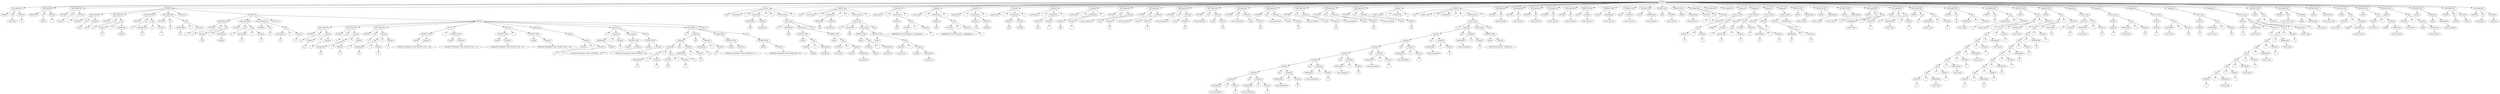 digraph {

node0[label = "INICIO"];
node0 -> node001
node001[label = "DECLARACION"];
node001 -> node00101
node00101[label = "DOBLE"];
node001 -> node00112
node00112[label = "Ids"];
node00112 -> node0011201
node0011201[label = "calificacion"];
node001 -> node00123
node00123[label = "Primitivo"];
node00123 -> node0012301
node0012301[label = "0"];
node0 -> node012
node012[label = "DECLARACION"];
node012 -> node01201
node01201[label = "CARACTER"];
node012 -> node01212
node01212[label = "Ids"];
node01212 -> node0121201
node0121201[label = "global1"];
node012 -> node01223
node01223[label = "Primitivo"];
node01223 -> node0122301
node0122301[label = "a"];
node0 -> node023
node023[label = "DECLARACION"];
node023 -> node02301
node02301[label = "ENTERO"];
node023 -> node02312
node02312[label = "Ids"];
node02312 -> node0231201
node0231201[label = "iterador"];
node023 -> node02323
node02323[label = "Primitivo"];
node02323 -> node0232301
node0232301[label = "1"];
node0 -> node034
node034[label = "BLOQUE"];
node034 -> node03401
node03401[label = "DECLARACION"];
node03401 -> node0340101
node0340101[label = "CADENA"];
node03401 -> node0340112
node0340112[label = "Ids"];
node0340112 -> node034011201
node034011201[label = "curso"];
node03401 -> node0340123
node0340123[label = "Primitivo"];
node0340123 -> node034012301
node034012301[label = "olc1"];
node034 -> node03412
node03412[label = "DECLARACION"];
node03412 -> node0341201
node0341201[label = "ENTERO"];
node03412 -> node0341212
node0341212[label = "Ids"];
node0341212 -> node034121201
node034121201[label = "a1"];
node03412 -> node0341223
node0341223[label = "Exp"];
node0341223 -> node034122301
node034122301[label = "Primitivo"];
node034122301 -> node03412230101
node03412230101[label = "10"];
node0341223 -> node034122312
node034122312[label = "*"];
node0341223 -> node034122323
node034122323[label = "Identificador"];
node034122323 -> node03412232301
node03412232301[label = "iterador"];
node034 -> node03423
node03423[label = "DECLARACION"];
node03423 -> node0342301
node0342301[label = "ENTERO"];
node03423 -> node0342312
node0342312[label = "Ids"];
node0342312 -> node034231201
node034231201[label = "a2"];
node03423 -> node0342323
node0342323[label = "Exp"];
node0342323 -> node034232301
node034232301[label = "Identificador"];
node034232301 -> node03423230101
node03423230101[label = "a1"];
node0342323 -> node034232312
node034232312[label = "+"];
node0342323 -> node034232323
node034232323[label = "Primitivo"];
node034232323 -> node03423232301
node03423232301[label = "1"];
node034 -> node03434
node03434[label = "DECLARACION"];
node03434 -> node0343401
node0343401[label = "ENTERO"];
node03434 -> node0343412
node0343412[label = "Ids"];
node0343412 -> node034341201
node034341201[label = "a3"];
node03434 -> node0343423
node0343423[label = "Exp"];
node0343423 -> node034342301
node034342301[label = "Identificador"];
node034342301 -> node03434230101
node03434230101[label = "a1"];
node0343423 -> node034342312
node034342312[label = "+"];
node0343423 -> node034342323
node034342323[label = "Primitivo"];
node034342323 -> node03434232301
node03434232301[label = "2"];
node034 -> node03445
node03445[label = "Graficar_ts"];
node034 -> node03456
node03456[label = "BLOQUE"];
node03456 -> node0345601
node0345601[label = "DECLARACION"];
node0345601 -> node034560101
node034560101[label = "ENTERO"];
node0345601 -> node034560112
node034560112[label = "Ids"];
node034560112 -> node03456011201
node03456011201[label = "a1"];
node0345601 -> node034560123
node034560123[label = "Exp"];
node034560123 -> node03456012301
node03456012301[label = "Primitivo"];
node03456012301 -> node0345601230101
node0345601230101[label = "100"];
node034560123 -> node03456012312
node03456012312[label = "*"];
node034560123 -> node03456012323
node03456012323[label = "Identificador"];
node03456012323 -> node0345601232301
node0345601232301[label = "iterador"];
node03456 -> node0345612
node0345612[label = "DECLARACION"];
node0345612 -> node034561201
node034561201[label = "ENTERO"];
node0345612 -> node034561212
node034561212[label = "Ids"];
node034561212 -> node03456121201
node03456121201[label = "a2"];
node0345612 -> node034561223
node034561223[label = "Exp"];
node034561223 -> node03456122301
node03456122301[label = "Identificador"];
node03456122301 -> node0345612230101
node0345612230101[label = "a1"];
node034561223 -> node03456122312
node03456122312[label = "+"];
node034561223 -> node03456122323
node03456122323[label = "Primitivo"];
node03456122323 -> node0345612232301
node0345612232301[label = "1"];
node03456 -> node0345623
node0345623[label = "DECLARACION"];
node0345623 -> node034562301
node034562301[label = "ENTERO"];
node0345623 -> node034562312
node034562312[label = "Ids"];
node034562312 -> node03456231201
node03456231201[label = "a3"];
node0345623 -> node034562323
node034562323[label = "Exp"];
node034562323 -> node03456232301
node03456232301[label = "Identificador"];
node03456232301 -> node0345623230101
node0345623230101[label = "a1"];
node034562323 -> node03456232312
node03456232312[label = "+"];
node034562323 -> node03456232323
node03456232323[label = "Primitivo"];
node03456232323 -> node0345623232301
node0345623232301[label = "2"];
node03456 -> node0345634
node0345634[label = "Graficar_ts"];
node03456 -> node0345645
node0345645[label = "BLOQUE"];
node0345645 -> node034564501
node034564501[label = "DECLARACION"];
node034564501 -> node03456450101
node03456450101[label = "ENTERO"];
node034564501 -> node03456450112
node03456450112[label = "Ids"];
node03456450112 -> node0345645011201
node0345645011201[label = "a1"];
node034564501 -> node03456450123
node03456450123[label = "Ternario"];
node03456450123 -> node0345645012301
node0345645012301[label = "Primitivo"];
node0345645012301 -> node034564501230101
node034564501230101[label = "30"];
node03456450123 -> node0345645012312
node0345645012312[label = "?"];
node03456450123 -> node0345645012323
node0345645012323[label = "Primitivo"];
node0345645012323 -> node034564501232301
node034564501232301[label = "0"];
node0345645 -> node034564512
node034564512[label = "DECLARACION"];
node034564512 -> node03456451201
node03456451201[label = "ENTERO"];
node034564512 -> node03456451212
node03456451212[label = "Ids"];
node03456451212 -> node0345645121201
node0345645121201[label = "a2"];
node034564512 -> node03456451223
node03456451223[label = "Ternario"];
node03456451223 -> node0345645122301
node0345645122301[label = "Exp"];
node0345645122301 -> node034564512230101
node034564512230101[label = "Identificador"];
node034564512230101 -> node03456451223010101
node03456451223010101[label = "a1"];
node0345645122301 -> node034564512230112
node034564512230112[label = "+"];
node0345645122301 -> node034564512230123
node034564512230123[label = "Primitivo"];
node034564512230123 -> node03456451223012301
node03456451223012301[label = "1"];
node03456451223 -> node0345645122312
node0345645122312[label = "?"];
node03456451223 -> node0345645122323
node0345645122323[label = "Primitivo"];
node0345645122323 -> node034564512232301
node034564512232301[label = "0"];
node0345645 -> node034564523
node034564523[label = "DECLARACION"];
node034564523 -> node03456452301
node03456452301[label = "ENTERO"];
node034564523 -> node03456452312
node03456452312[label = "Ids"];
node03456452312 -> node0345645231201
node0345645231201[label = "a3"];
node034564523 -> node03456452323
node03456452323[label = "Ternario"];
node03456452323 -> node0345645232301
node0345645232301[label = "Exp"];
node0345645232301 -> node034564523230101
node034564523230101[label = "Identificador"];
node034564523230101 -> node03456452323010101
node03456452323010101[label = "a1"];
node0345645232301 -> node034564523230112
node034564523230112[label = "+"];
node0345645232301 -> node034564523230123
node034564523230123[label = "Primitivo"];
node034564523230123 -> node03456452323012301
node03456452323012301[label = "2"];
node03456452323 -> node0345645232312
node0345645232312[label = "?"];
node03456452323 -> node0345645232323
node0345645232323[label = "Primitivo"];
node0345645232323 -> node034564523232301
node034564523232301[label = "0"];
node0345645 -> node034564534
node034564534[label = "Ternario"];
node034564534 -> node03456453401
node03456453401[label = "INSTRUCCION"];
node03456453401 -> node0345645340101
node0345645340101[label = "println"];
node03456453401 -> node0345645340112
node0345645340112[label = "Primitivo"];
node0345645340112 -> node034564534011201
node034564534011201[label = "OPEADOR TERMARIO COMO INSTRUCCION ... NO!"];
node034564534 -> node03456453412
node03456453412[label = "?"];
node034564534 -> node03456453423
node03456453423[label = "INSTRUCCION"];
node03456453423 -> node0345645342301
node0345645342301[label = "println"];
node03456453423 -> node0345645342312
node0345645342312[label = "Primitivo"];
node0345645342312 -> node034564534231201
node034564534231201[label = "OPEADOR TERMARIO COMO INSTRUCCION ... SI!"];
node0345645 -> node034564545
node034564545[label = "Ternario"];
node034564545 -> node03456454501
node03456454501[label = "INSTRUCCION"];
node03456454501 -> node0345645450101
node0345645450101[label = "println"];
node03456454501 -> node0345645450112
node0345645450112[label = "Primitivo"];
node0345645450112 -> node034564545011201
node034564545011201[label = "OPEADOR TERMARIO COMO INSTRUCCION ... SI!"];
node034564545 -> node03456454512
node03456454512[label = "?"];
node034564545 -> node03456454523
node03456454523[label = "INSTRUCCION"];
node03456454523 -> node0345645452301
node0345645452301[label = "println"];
node03456454523 -> node0345645452312
node0345645452312[label = "Primitivo"];
node0345645452312 -> node034564545231201
node034564545231201[label = "OPEADOR TERMARIO COMO INSTRUCCION ... NO!"];
node0345645 -> node034564556
node034564556[label = "ASignacion"];
node034564556 -> node03456455601
node03456455601[label = "global1"];
node03456455601 -> node0345645560101
node0345645560101[label = "Ternario"];
node0345645560101 -> node034564556010101
node034564556010101[label = "Primitivo"];
node034564556010101 -> node03456455601010101
node03456455601010101[label = "m"];
node0345645560101 -> node034564556010112
node034564556010112[label = "?"];
node0345645560101 -> node034564556010123
node034564556010123[label = "Primitivo"];
node034564556010123 -> node03456455601012301
node03456455601012301[label = "f"];
node0345645 -> node034564567
node034564567[label = "Instruccion"];
node034564567 -> node03456456701
node03456456701[label = "IF"];
node034564567 -> node03456456712
node03456456712[label = "Condicion"];
node03456456712 -> node0345645671201
node0345645671201[label = "Identificador"];
node0345645671201 -> node034564567120101
node034564567120101[label = "global1"];
node03456456712 -> node0345645671212
node0345645671212[label = "=="];
node03456456712 -> node0345645671223
node0345645671223[label = "Primitivo"];
node0345645671223 -> node034564567122301
node034564567122301[label = "m"];
node034564567 -> node03456456723
node03456456723[label = "Intrucciones"];
node03456456723 -> node0345645672301
node0345645672301[label = "INSTRUCCION"];
node0345645672301 -> node034564567230101
node034564567230101[label = "println"];
node0345645672301 -> node034564567230112
node034564567230112[label = "Primitivo"];
node034564567230112 -> node03456456723011201
node03456456723011201[label = "OPEADOR TERMARIO COMO EXPRESION... SI! "];
node034564567 -> node03456456734
node03456456734[label = "Else"];
node03456456734 -> node0345645673401
node0345645673401[label = "INSTRUCCION"];
node0345645673401 -> node034564567340101
node034564567340101[label = "println"];
node0345645673401 -> node034564567340112
node034564567340112[label = "Primitivo"];
node034564567340112 -> node03456456734011201
node03456456734011201[label = "OPEADOR TERMARIO COMO EXPRESION... NO! "];
node0345645 -> node034564578
node034564578[label = "Instruccion"];
node034564578 -> node03456457801
node03456457801[label = "IF"];
node034564578 -> node03456457812
node03456457812[label = "Condicion"];
node03456457812 -> node0345645781201
node0345645781201[label = "Condicion"];
node0345645781201 -> node034564578120101
node034564578120101[label = "Condicion"];
node034564578120101 -> node03456457812010101
node03456457812010101[label = "Exp"];
node03456457812010101 -> node0345645781201010101
node0345645781201010101[label = "Identificador"];
node0345645781201010101 -> node034564578120101010101
node034564578120101010101[label = "a1"];
node03456457812010101 -> node0345645781201010112
node0345645781201010112[label = "+"];
node03456457812010101 -> node0345645781201010123
node0345645781201010123[label = "Primitivo"];
node0345645781201010123 -> node034564578120101012301
node034564578120101012301[label = "2"];
node034564578120101 -> node03456457812010112
node03456457812010112[label = "=="];
node034564578120101 -> node03456457812010123
node03456457812010123[label = "Exp"];
node03456457812010123 -> node0345645781201012301
node0345645781201012301[label = "Primitivo"];
node0345645781201012301 -> node034564578120101230101
node034564578120101230101[label = "30"];
node03456457812010123 -> node0345645781201012312
node0345645781201012312[label = "+"];
node03456457812010123 -> node0345645781201012323
node0345645781201012323[label = "Primitivo"];
node0345645781201012323 -> node034564578120101232301
node034564578120101232301[label = "2"];
node0345645781201 -> node034564578120112
node034564578120112[label = "&&"];
node0345645781201 -> node034564578120123
node034564578120123[label = "Condicion"];
node034564578120123 -> node03456457812012301
node03456457812012301[label = "Identificador"];
node03456457812012301 -> node0345645781201230101
node0345645781201230101[label = "a2"];
node034564578120123 -> node03456457812012312
node03456457812012312[label = "=="];
node034564578120123 -> node03456457812012323
node03456457812012323[label = "Primitivo"];
node03456457812012323 -> node0345645781201232301
node0345645781201232301[label = "31"];
node03456457812 -> node0345645781212
node0345645781212[label = "&&"];
node03456457812 -> node0345645781223
node0345645781223[label = "Condicion"];
node0345645781223 -> node034564578122301
node034564578122301[label = "Identificador"];
node034564578122301 -> node03456457812230101
node03456457812230101[label = "a3"];
node0345645781223 -> node034564578122312
node034564578122312[label = "=="];
node0345645781223 -> node034564578122323
node034564578122323[label = "Primitivo"];
node034564578122323 -> node03456457812232301
node03456457812232301[label = "32"];
node034564578 -> node03456457823
node03456457823[label = "Intrucciones"];
node03456457823 -> node0345645782301
node0345645782301[label = "INSTRUCCION"];
node0345645782301 -> node034564578230101
node034564578230101[label = "println"];
node0345645782301 -> node034564578230112
node034564578230112[label = "Primitivo"];
node034564578230112 -> node03456457823011201
node03456457823011201[label = "OPEADOR TERMARIO COMO EXPRESION... SI! "];
node034564578 -> node03456457834
node03456457834[label = "Else"];
node03456457834 -> node0345645783401
node0345645783401[label = "INSTRUCCION"];
node0345645783401 -> node034564578340101
node034564578340101[label = "println"];
node0345645783401 -> node034564578340112
node034564578340112[label = "Primitivo"];
node034564578340112 -> node03456457834011201
node03456457834011201[label = "OPEADOR TERMARIO COMO EXPRESION... NO! "];
node0345645 -> node034564589
node034564589[label = "Graficar_ts"];
node0 -> node045
node045[label = "Funcion"];
node045 -> node04501
node04501[label = "void"];
node045 -> node04512
node04512[label = "minusculas"];
node045 -> node04523
node04523[label = "("];
node045 -> node04534
node04534[label = "Parametros"];
node04534 -> node0453401
node0453401[label = "BOOLEANO"];
node0453401 -> node045340101
node045340101[label = "flag"];
node04534 -> node0453412
node0453412[label = "CADENA"];
node0453412 -> node045341201
node045341201[label = "parametro1"];
node045 -> node04545
node04545[label = ")"];
node045 -> node04556
node04556[label = "{"];
node045 -> node04567
node04567[label = "Instrucciones"];
node04567 -> node0456701
node0456701[label = "Instruccion"];
node0456701 -> node045670101
node045670101[label = "IF"];
node0456701 -> node045670112
node045670112[label = "Identificador"];
node045670112 -> node04567011201
node04567011201[label = "flag"];
node0456701 -> node045670123
node045670123[label = "Intrucciones"];
node045670123 -> node04567012301
node04567012301[label = "INSTRUCCION"];
node04567012301 -> node0456701230101
node0456701230101[label = "println"];
node04567012301 -> node0456701230112
node0456701230112[label = "Exp"];
node0456701230112 -> node045670123011201
node045670123011201[label = "Primitivo"];
node045670123011201 -> node04567012301120101
node04567012301120101[label = "original:"];
node0456701230112 -> node045670123011212
node045670123011212[label = "+"];
node0456701230112 -> node045670123011223
node045670123011223[label = "Identificador"];
node045670123011223 -> node04567012301122301
node04567012301122301[label = "parametro1"];
node045670123 -> node04567012312
node04567012312[label = "INSTRUCCION"];
node04567012312 -> node0456701231201
node0456701231201[label = "println"];
node04567012312 -> node0456701231212
node0456701231212[label = "Exp"];
node0456701231212 -> node045670123121201
node045670123121201[label = "Primitivo"];
node045670123121201 -> node04567012312120101
node04567012312120101[label = "minusculas: "];
node0456701231212 -> node045670123121212
node045670123121212[label = "+"];
node0456701231212 -> node045670123121223
node045670123121223[label = "Condicion"];
node045670123121223 -> node04567012312122301
node04567012312122301[label = "toLower"];
node045670123121223 -> node04567012312122312
node04567012312122312[label = "Identificador"];
node04567012312122312 -> node0456701231212231201
node0456701231212231201[label = "parametro1"];
node0456701 -> node045670134
node045670134[label = "Else"];
node045 -> node04578
node04578[label = "}"];
node0 -> node056
node056[label = "Funcion"];
node056 -> node05601
node05601[label = "void"];
node056 -> node05612
node05612[label = "mayusculas"];
node056 -> node05623
node05623[label = "("];
node056 -> node05634
node05634[label = "Parametros"];
node05634 -> node0563401
node0563401[label = "BOOLEANO"];
node0563401 -> node056340101
node056340101[label = "flag"];
node05634 -> node0563412
node0563412[label = "CADENA"];
node0563412 -> node056341201
node056341201[label = "parametro1"];
node056 -> node05645
node05645[label = ")"];
node056 -> node05656
node05656[label = "{"];
node056 -> node05667
node05667[label = "Instrucciones"];
node05667 -> node0566701
node0566701[label = "Instruccion"];
node0566701 -> node056670101
node056670101[label = "IF"];
node0566701 -> node056670112
node056670112[label = "Identificador"];
node056670112 -> node05667011201
node05667011201[label = "flag"];
node0566701 -> node056670123
node056670123[label = "Intrucciones"];
node056670123 -> node05667012301
node05667012301[label = "INSTRUCCION"];
node05667012301 -> node0566701230101
node0566701230101[label = "println"];
node05667012301 -> node0566701230112
node0566701230112[label = "Exp"];
node0566701230112 -> node056670123011201
node056670123011201[label = "Primitivo"];
node056670123011201 -> node05667012301120101
node05667012301120101[label = "original:"];
node0566701230112 -> node056670123011212
node056670123011212[label = "+"];
node0566701230112 -> node056670123011223
node056670123011223[label = "Identificador"];
node056670123011223 -> node05667012301122301
node05667012301122301[label = "parametro1"];
node056670123 -> node05667012312
node05667012312[label = "INSTRUCCION"];
node05667012312 -> node0566701231201
node0566701231201[label = "println"];
node05667012312 -> node0566701231212
node0566701231212[label = "Exp"];
node0566701231212 -> node056670123121201
node056670123121201[label = "Primitivo"];
node056670123121201 -> node05667012312120101
node05667012312120101[label = "mayusculas: "];
node0566701231212 -> node056670123121212
node056670123121212[label = "+"];
node0566701231212 -> node056670123121223
node056670123121223[label = "Condicion"];
node056670123121223 -> node05667012312122301
node05667012312122301[label = "toUpper"];
node056670123121223 -> node05667012312122312
node05667012312122312[label = "Identificador"];
node05667012312122312 -> node0566701231212231201
node0566701231212231201[label = "parametro1"];
node0566701 -> node056670134
node056670134[label = "Else"];
node056 -> node05678
node05678[label = "}"];
node0 -> node067
node067[label = "Llamada"];
node067 -> node06701
node06701[label = "minusculas"];
node067 -> node06712
node06712[label = "("];
node067 -> node06723
node06723[label = "Parametros"];
node06723 -> node0672301
node0672301[label = "Primitivo"];
node0672301 -> node067230101
node067230101[label = "true"];
node06723 -> node0672312
node0672312[label = "Exp"];
node0672312 -> node067231201
node067231201[label = "Primitivo"];
node067231201 -> node06723120101
node06723120101[label = "ORgANIZaCIOn De LEnGUaJEs y CompiladoreS"];
node0672312 -> node067231212
node067231212[label = "+"];
node0672312 -> node067231223
node067231223[label = "Primitivo"];
node067231223 -> node06723122301
node06723122301[label = "1"];
node067 -> node06734
node06734[label = ")"];
node0 -> node078
node078[label = "Llamada"];
node078 -> node07801
node07801[label = "mayusculas"];
node078 -> node07812
node07812[label = "("];
node078 -> node07823
node07823[label = "Parametros"];
node07823 -> node0782301
node0782301[label = "Primitivo"];
node0782301 -> node078230101
node078230101[label = "true"];
node07823 -> node0782312
node0782312[label = "Exp"];
node0782312 -> node078231201
node078231201[label = "Primitivo"];
node078231201 -> node07823120101
node07823120101[label = "ORgANIZaCIOn De LEnGUaJEs y CompiladoreS"];
node0782312 -> node078231212
node078231212[label = "+"];
node0782312 -> node078231223
node078231223[label = "Primitivo"];
node078231223 -> node07823122301
node07823122301[label = "1"];
node078 -> node07834
node07834[label = ")"];
node0 -> node089
node089[label = "Llamada"];
node089 -> node08901
node08901[label = "minusculas"];
node089 -> node08912
node08912[label = "("];
node089 -> node08923
node08923[label = "Parametros"];
node08923 -> node0892301
node0892301[label = "Primitivo"];
node0892301 -> node089230101
node089230101[label = "true"];
node08923 -> node0892312
node0892312[label = "Primitivo"];
node0892312 -> node089231201
node089231201[label = "LFScript"];
node089 -> node08934
node08934[label = ")"];
node0 -> node0910
node0910[label = "Llamada"];
node0910 -> node091001
node091001[label = "mayusculas"];
node0910 -> node091012
node091012[label = "("];
node0910 -> node091023
node091023[label = "Parametros"];
node091023 -> node09102301
node09102301[label = "Primitivo"];
node09102301 -> node0910230101
node0910230101[label = "true"];
node091023 -> node09102312
node09102312[label = "Primitivo"];
node09102312 -> node0910231201
node0910231201[label = "LFScript"];
node0910 -> node091034
node091034[label = ")"];
node0 -> node01011
node01011[label = "Llamada"];
node01011 -> node0101101
node0101101[label = "minusculas"];
node01011 -> node0101112
node0101112[label = "("];
node01011 -> node0101123
node0101123[label = "Parametros"];
node0101123 -> node010112301
node010112301[label = "Primitivo"];
node010112301 -> node01011230101
node01011230101[label = "true"];
node0101123 -> node010112312
node010112312[label = "Primitivo"];
node010112312 -> node01011231201
node01011231201[label = ""];
node01011 -> node0101134
node0101134[label = ")"];
node0 -> node01112
node01112[label = "Llamada"];
node01112 -> node0111201
node0111201[label = "mayusculas"];
node01112 -> node0111212
node0111212[label = "("];
node01112 -> node0111223
node0111223[label = "Parametros"];
node0111223 -> node011122301
node011122301[label = "Primitivo"];
node011122301 -> node01112230101
node01112230101[label = "true"];
node0111223 -> node011122312
node011122312[label = "Primitivo"];
node011122312 -> node01112231201
node01112231201[label = ""];
node01112 -> node0111234
node0111234[label = ")"];
node0 -> node01213
node01213[label = "DECLARACION"];
node01213 -> node0121301
node0121301[label = "ENTERO"];
node01213 -> node0121312
node0121312[label = "Ids"];
node0121312 -> node012131201
node012131201[label = "nota_estudiante1"];
node01213 -> node0121323
node0121323[label = "Condicion"];
node0121323 -> node012132301
node012132301[label = "round"];
node0121323 -> node012132312
node012132312[label = "Primitivo"];
node012132312 -> node01213231201
node01213231201[label = "2.5"];
node0 -> node01314
node01314[label = "DECLARACION"];
node01314 -> node0131401
node0131401[label = "ENTERO"];
node01314 -> node0131412
node0131412[label = "Ids"];
node0131412 -> node013141201
node013141201[label = "nota_estudiante2"];
node01314 -> node0131423
node0131423[label = "Condicion"];
node0131423 -> node013142301
node013142301[label = "round"];
node0131423 -> node013142312
node013142312[label = "Primitivo"];
node013142312 -> node01314231201
node01314231201[label = "5"];
node0 -> node01415
node01415[label = "DECLARACION"];
node01415 -> node0141501
node0141501[label = "ENTERO"];
node01415 -> node0141512
node0141512[label = "Ids"];
node0141512 -> node014151201
node014151201[label = "nota_estudiante3"];
node01415 -> node0141523
node0141523[label = "Condicion"];
node0141523 -> node014152301
node014152301[label = "round"];
node0141523 -> node014152312
node014152312[label = "Primitivo"];
node014152312 -> node01415231201
node01415231201[label = "6.3"];
node0 -> node01516
node01516[label = "DECLARACION"];
node01516 -> node0151601
node0151601[label = "ENTERO"];
node01516 -> node0151612
node0151612[label = "Ids"];
node0151612 -> node015161201
node015161201[label = "nota_estudiante4"];
node01516 -> node0151623
node0151623[label = "Condicion"];
node0151623 -> node015162301
node015162301[label = "round"];
node0151623 -> node015162312
node015162312[label = "Primitivo"];
node015162312 -> node01516231201
node01516231201[label = "8.9"];
node0 -> node01617
node01617[label = "DECLARACION"];
node01617 -> node0161701
node0161701[label = "ENTERO"];
node01617 -> node0161712
node0161712[label = "Ids"];
node0161712 -> node016171201
node016171201[label = "nota_estudiante5"];
node01617 -> node0161723
node0161723[label = "Condicion"];
node0161723 -> node016172301
node016172301[label = "round"];
node0161723 -> node016172312
node016172312[label = "Primitivo"];
node016172312 -> node01617231201
node01617231201[label = "9.4"];
node0 -> node01718
node01718[label = "DECLARACION"];
node01718 -> node0171801
node0171801[label = "ENTERO"];
node01718 -> node0171812
node0171812[label = "Ids"];
node0171812 -> node017181201
node017181201[label = "nota_estudiante6"];
node01718 -> node0171823
node0171823[label = "Condicion"];
node0171823 -> node017182301
node017182301[label = "round"];
node0171823 -> node017182312
node017182312[label = "Primitivo"];
node017182312 -> node01718231201
node01718231201[label = "1.4"];
node0 -> node01819
node01819[label = "DECLARACION"];
node01819 -> node0181901
node0181901[label = "ENTERO"];
node01819 -> node0181912
node0181912[label = "Ids"];
node0181912 -> node018191201
node018191201[label = "nota_estudiante7"];
node01819 -> node0181923
node0181923[label = "Condicion"];
node0181923 -> node018192301
node018192301[label = "round"];
node0181923 -> node018192312
node018192312[label = "Primitivo"];
node018192312 -> node01819231201
node01819231201[label = "2.6"];
node0 -> node01920
node01920[label = "DECLARACION"];
node01920 -> node0192001
node0192001[label = "ENTERO"];
node01920 -> node0192012
node0192012[label = "Ids"];
node0192012 -> node019201201
node019201201[label = "nota_estudiante8"];
node01920 -> node0192023
node0192023[label = "Condicion"];
node0192023 -> node019202301
node019202301[label = "round"];
node0192023 -> node019202312
node019202312[label = "Primitivo"];
node019202312 -> node01920231201
node01920231201[label = "9.4"];
node0 -> node02021
node02021[label = "DECLARACION"];
node02021 -> node0202101
node0202101[label = "ENTERO"];
node02021 -> node0202112
node0202112[label = "Ids"];
node0202112 -> node020211201
node020211201[label = "nota_estudiante9"];
node02021 -> node0202123
node0202123[label = "Condicion"];
node0202123 -> node020212301
node020212301[label = "round"];
node0202123 -> node020212312
node020212312[label = "Primitivo"];
node020212312 -> node02021231201
node02021231201[label = "9.5"];
node0 -> node02122
node02122[label = "Llamada"];
node02122 -> node0212201
node0212201[label = "validar_round"];
node02122 -> node0212212
node0212212[label = "("];
node02122 -> node0212223
node0212223[label = "Parametros"];
node02122 -> node0212234
node0212234[label = ")"];
node0 -> node02223
node02223[label = "Funcion"];
node02223 -> node0222301
node0222301[label = "void"];
node02223 -> node0222312
node0222312[label = "validar_round"];
node02223 -> node0222323
node0222323[label = "("];
node02223 -> node0222334
node0222334[label = "Parametros"];
node02223 -> node0222345
node0222345[label = ")"];
node02223 -> node0222356
node0222356[label = "{"];
node02223 -> node0222367
node0222367[label = "Instrucciones"];
node0222367 -> node022236701
node022236701[label = "Instruccion"];
node022236701 -> node02223670101
node02223670101[label = "IF"];
node022236701 -> node02223670112
node02223670112[label = "Condicion"];
node02223670112 -> node0222367011201
node0222367011201[label = "Condicion"];
node0222367011201 -> node022236701120101
node022236701120101[label = "Condicion"];
node022236701120101 -> node02223670112010101
node02223670112010101[label = "Condicion"];
node02223670112010101 -> node0222367011201010101
node0222367011201010101[label = "Condicion"];
node0222367011201010101 -> node022236701120101010101
node022236701120101010101[label = "Condicion"];
node022236701120101010101 -> node02223670112010101010101
node02223670112010101010101[label = "Condicion"];
node02223670112010101010101 -> node0222367011201010101010101
node0222367011201010101010101[label = "Condicion"];
node0222367011201010101010101 -> node022236701120101010101010101
node022236701120101010101010101[label = "Condicion"];
node022236701120101010101010101 -> node02223670112010101010101010101
node02223670112010101010101010101[label = "Identificador"];
node02223670112010101010101010101 -> node0222367011201010101010101010101
node0222367011201010101010101010101[label = "nota_estudiante1"];
node022236701120101010101010101 -> node02223670112010101010101010112
node02223670112010101010101010112[label = "=="];
node022236701120101010101010101 -> node02223670112010101010101010123
node02223670112010101010101010123[label = "Primitivo"];
node02223670112010101010101010123 -> node0222367011201010101010101012301
node0222367011201010101010101012301[label = "3"];
node0222367011201010101010101 -> node022236701120101010101010112
node022236701120101010101010112[label = "&&"];
node0222367011201010101010101 -> node022236701120101010101010123
node022236701120101010101010123[label = "Condicion"];
node022236701120101010101010123 -> node02223670112010101010101012301
node02223670112010101010101012301[label = "Identificador"];
node02223670112010101010101012301 -> node0222367011201010101010101230101
node0222367011201010101010101230101[label = "nota_estudiante2"];
node022236701120101010101010123 -> node02223670112010101010101012312
node02223670112010101010101012312[label = "=="];
node022236701120101010101010123 -> node02223670112010101010101012323
node02223670112010101010101012323[label = "Primitivo"];
node02223670112010101010101012323 -> node0222367011201010101010101232301
node0222367011201010101010101232301[label = "5"];
node02223670112010101010101 -> node0222367011201010101010112
node0222367011201010101010112[label = "&&"];
node02223670112010101010101 -> node0222367011201010101010123
node0222367011201010101010123[label = "Condicion"];
node0222367011201010101010123 -> node022236701120101010101012301
node022236701120101010101012301[label = "Identificador"];
node022236701120101010101012301 -> node02223670112010101010101230101
node02223670112010101010101230101[label = "nota_estudiante3"];
node0222367011201010101010123 -> node022236701120101010101012312
node022236701120101010101012312[label = "=="];
node0222367011201010101010123 -> node022236701120101010101012323
node022236701120101010101012323[label = "Primitivo"];
node022236701120101010101012323 -> node02223670112010101010101232301
node02223670112010101010101232301[label = "6"];
node022236701120101010101 -> node02223670112010101010112
node02223670112010101010112[label = "&&"];
node022236701120101010101 -> node02223670112010101010123
node02223670112010101010123[label = "Condicion"];
node02223670112010101010123 -> node0222367011201010101012301
node0222367011201010101012301[label = "Identificador"];
node0222367011201010101012301 -> node022236701120101010101230101
node022236701120101010101230101[label = "nota_estudiante4"];
node02223670112010101010123 -> node0222367011201010101012312
node0222367011201010101012312[label = "=="];
node02223670112010101010123 -> node0222367011201010101012323
node0222367011201010101012323[label = "Primitivo"];
node0222367011201010101012323 -> node022236701120101010101232301
node022236701120101010101232301[label = "9"];
node0222367011201010101 -> node022236701120101010112
node022236701120101010112[label = "&&"];
node0222367011201010101 -> node022236701120101010123
node022236701120101010123[label = "Condicion"];
node022236701120101010123 -> node02223670112010101012301
node02223670112010101012301[label = "Identificador"];
node02223670112010101012301 -> node0222367011201010101230101
node0222367011201010101230101[label = "nota_estudiante5"];
node022236701120101010123 -> node02223670112010101012312
node02223670112010101012312[label = "=="];
node022236701120101010123 -> node02223670112010101012323
node02223670112010101012323[label = "Primitivo"];
node02223670112010101012323 -> node0222367011201010101232301
node0222367011201010101232301[label = "9"];
node02223670112010101 -> node0222367011201010112
node0222367011201010112[label = "&&"];
node02223670112010101 -> node0222367011201010123
node0222367011201010123[label = "Condicion"];
node0222367011201010123 -> node022236701120101012301
node022236701120101012301[label = "Identificador"];
node022236701120101012301 -> node02223670112010101230101
node02223670112010101230101[label = "nota_estudiante6"];
node0222367011201010123 -> node022236701120101012312
node022236701120101012312[label = "=="];
node0222367011201010123 -> node022236701120101012323
node022236701120101012323[label = "Primitivo"];
node022236701120101012323 -> node02223670112010101232301
node02223670112010101232301[label = "1"];
node022236701120101 -> node02223670112010112
node02223670112010112[label = "&&"];
node022236701120101 -> node02223670112010123
node02223670112010123[label = "Condicion"];
node02223670112010123 -> node0222367011201012301
node0222367011201012301[label = "Identificador"];
node0222367011201012301 -> node022236701120101230101
node022236701120101230101[label = "nota_estudiante7"];
node02223670112010123 -> node0222367011201012312
node0222367011201012312[label = "=="];
node02223670112010123 -> node0222367011201012323
node0222367011201012323[label = "Primitivo"];
node0222367011201012323 -> node022236701120101232301
node022236701120101232301[label = "3"];
node0222367011201 -> node022236701120112
node022236701120112[label = "&&"];
node0222367011201 -> node022236701120123
node022236701120123[label = "Condicion"];
node022236701120123 -> node02223670112012301
node02223670112012301[label = "Identificador"];
node02223670112012301 -> node0222367011201230101
node0222367011201230101[label = "nota_estudiante8"];
node022236701120123 -> node02223670112012312
node02223670112012312[label = "=="];
node022236701120123 -> node02223670112012323
node02223670112012323[label = "Primitivo"];
node02223670112012323 -> node0222367011201232301
node0222367011201232301[label = "9"];
node02223670112 -> node0222367011212
node0222367011212[label = "&&"];
node02223670112 -> node0222367011223
node0222367011223[label = "Condicion"];
node0222367011223 -> node022236701122301
node022236701122301[label = "Identificador"];
node022236701122301 -> node02223670112230101
node02223670112230101[label = "nota_estudiante9"];
node0222367011223 -> node022236701122312
node022236701122312[label = "=="];
node0222367011223 -> node022236701122323
node022236701122323[label = "Primitivo"];
node022236701122323 -> node02223670112232301
node02223670112232301[label = "10"];
node022236701 -> node02223670123
node02223670123[label = "Intrucciones"];
node02223670123 -> node0222367012301
node0222367012301[label = "INSTRUCCION"];
node0222367012301 -> node022236701230101
node022236701230101[label = "println"];
node0222367012301 -> node022236701230112
node022236701230112[label = "Primitivo"];
node022236701230112 -> node02223670123011201
node02223670123011201[label = "SENTENCIA ROUND... CORRECTA!"];
node022236701 -> node02223670134
node02223670134[label = "Else"];
node02223 -> node0222378
node0222378[label = "}"];
node0 -> node02324
node02324[label = "DECLARACION"];
node02324 -> node0232401
node0232401[label = "ENTERO"];
node02324 -> node0232412
node0232412[label = "Ids"];
node0232412 -> node023241201
node023241201[label = "vector_principal"];
node0 -> node02425
node02425[label = "DECLARACION"];
node02425 -> node0242501
node0242501[label = "ENTERO"];
node02425 -> node0242512
node0242512[label = "Ids"];
node0242512 -> node024251201
node024251201[label = "vector_extras1"];
node0 -> node02526
node02526[label = "DECLARACION"];
node02526 -> node0252601
node0252601[label = "ENTERO"];
node02526 -> node0252612
node0252612[label = "Ids"];
node0252612 -> node025261201
node025261201[label = "vector_extras2"];
node0 -> node02627
node02627[label = "DECLARACION"];
node02627 -> node0262701
node0262701[label = "ENTERO"];
node02627 -> node0262712
node0262712[label = "Ids"];
node0262712 -> node026271201
node026271201[label = "vector_extras3"];
node0 -> node02728
node02728[label = "DECLARACION"];
node02728 -> node0272801
node0272801[label = "CADENA"];
node02728 -> node0272812
node0272812[label = "Ids"];
node0272812 -> node027281201
node027281201[label = "vector_nombres"];
node0 -> node02829
node02829[label = "INSTRUCCION"];
node02829 -> node0282901
node0282901[label = "print"];
node02829 -> node0282912
node0282912[label = "Primitivo"];
node0282912 -> node028291201
node028291201[label = "vector_extras1:"];
node0 -> node02930
node02930[label = "INSTRUCCION"];
node02930 -> node0293001
node0293001[label = "println"];
node02930 -> node0293012
node0293012[label = "Identificador"];
node0293012 -> node029301201
node029301201[label = "vector_extras1"];
node0 -> node03031
node03031[label = "INSTRUCCION"];
node03031 -> node0303101
node0303101[label = "print"];
node03031 -> node0303112
node0303112[label = "Primitivo"];
node0303112 -> node030311201
node030311201[label = "vector_extras2:"];
node0 -> node03132
node03132[label = "INSTRUCCION"];
node03132 -> node0313201
node0313201[label = "println"];
node03132 -> node0313212
node0313212[label = "Identificador"];
node0313212 -> node031321201
node031321201[label = "vector_extras2"];
node0 -> node03233
node03233[label = "INSTRUCCION"];
node03233 -> node0323301
node0323301[label = "print"];
node03233 -> node0323312
node0323312[label = "Primitivo"];
node0323312 -> node032331201
node032331201[label = "vector_extras3:"];
node0 -> node03334
node03334[label = "INSTRUCCION"];
node03334 -> node0333401
node0333401[label = "println"];
node03334 -> node0333412
node0333412[label = "Identificador"];
node0333412 -> node033341201
node033341201[label = "vector_extras3"];
node0 -> node03435
node03435[label = "DECLARACION"];
node03435 -> node0343501
node0343501[label = "ENTERO"];
node03435 -> node0343512
node0343512[label = "Ids"];
node0343512 -> node034351201
node034351201[label = "x"];
node03435 -> node0343523
node0343523[label = "Primitivo"];
node0343523 -> node034352301
node034352301[label = "2"];
node0 -> node03536
node03536[label = "DECLARACION"];
node0 -> node03637
node03637[label = "DECLARACION"];
node0 -> node03738
node03738[label = "ASignacion"];
node03738 -> node0373801
node0373801[label = "vector_extras3"];
node0373801 -> node037380101
node037380101[label = "Posicion"];
node037380101 -> node03738010101
node03738010101[label = "Exp"];
node03738010101 -> node0373801010101
node0373801010101[label = "Primitivo"];
node0373801010101 -> node037380101010101
node037380101010101[label = "1"];
node03738010101 -> node0373801010112
node0373801010112[label = "-"];
node03738010101 -> node0373801010123
node0373801010123[label = "Primitivo"];
node0373801010123 -> node037380101012301
node037380101012301[label = "1"];
node0373801 -> node037380112
node037380112[label = "Exp"];
node037380112 -> node03738011201
node03738011201[label = "UNARIO"];
node037380112 -> node03738011212
node03738011212[label = "Primitivo"];
node03738011212 -> node0373801121201
node0373801121201[label = "2"];
node0 -> node03839
node03839[label = "ASignacion"];
node03839 -> node0383901
node0383901[label = "vector_extras3"];
node0383901 -> node038390101
node038390101[label = "Posicion"];
node038390101 -> node03839010101
node03839010101[label = "Exp"];
node03839010101 -> node0383901010101
node0383901010101[label = "Identificador"];
node0383901010101 -> node038390101010101
node038390101010101[label = "x"];
node03839010101 -> node0383901010112
node0383901010112[label = "-"];
node03839010101 -> node0383901010123
node0383901010123[label = "Primitivo"];
node0383901010123 -> node038390101012301
node038390101012301[label = "1"];
node0383901 -> node038390112
node038390112[label = "Exp"];
node038390112 -> node03839011201
node03839011201[label = "UNARIO"];
node038390112 -> node03839011212
node03839011212[label = "Primitivo"];
node03839011212 -> node0383901121201
node0383901121201[label = "1"];
node0 -> node03940
node03940[label = "ASignacion"];
node03940 -> node0394001
node0394001[label = "vector_extras3"];
node0394001 -> node039400101
node039400101[label = "Posicion"];
node039400101 -> node03940010101
node03940010101[label = "Exp"];
node03940010101 -> node0394001010101
node0394001010101[label = "Identificador"];
node0394001010101 -> node039400101010101
node039400101010101[label = "x"];
node03940010101 -> node0394001010112
node0394001010112[label = "+"];
node03940010101 -> node0394001010123
node0394001010123[label = "Primitivo"];
node0394001010123 -> node039400101012301
node039400101012301[label = "1"];
node0394001 -> node039400112
node039400112[label = "Primitivo"];
node039400112 -> node03940011201
node03940011201[label = "1"];
node0 -> node04041
node04041[label = "ASignacion"];
node04041 -> node0404101
node0404101[label = "vector_extras3"];
node0404101 -> node040410101
node040410101[label = "Posicion"];
node040410101 -> node04041010101
node04041010101[label = "Exp"];
node04041010101 -> node0404101010101
node0404101010101[label = "Identificador"];
node0404101010101 -> node040410101010101
node040410101010101[label = "x"];
node04041010101 -> node0404101010112
node0404101010112[label = "+"];
node04041010101 -> node0404101010123
node0404101010123[label = "Primitivo"];
node0404101010123 -> node040410101012301
node040410101012301[label = "2"];
node0404101 -> node040410112
node040410112[label = "Identificador"];
node040410112 -> node04041011201
node04041011201[label = "x"];
node0 -> node04142
node04142[label = "INSTRUCCION"];
node04142 -> node0414201
node0414201[label = "println"];
node04142 -> node0414212
node0414212[label = "Identificador"];
node0414212 -> node041421201
node041421201[label = "vector_extras3"];
node0 -> node04243
node04243[label = "INSTRUCCION"];
node04243 -> node0424301
node0424301[label = "println"];
node04243 -> node0424312
node0424312[label = "Identificador"];
node0424312 -> node042431201
node042431201[label = "vector_curso"];
node0 -> node04344
node04344[label = "INSTRUCCION"];
node04344 -> node0434401
node0434401[label = "println"];
node04344 -> node0434412
node0434412[label = "Identificador"];
node0434412 -> node043441201
node043441201[label = "vector_notas"];
node0 -> node04445
node04445[label = "DECLARACION"];
node04445 -> node0444501
node0444501[label = "DOBLE"];
node04445 -> node0444512
node0444512[label = "Ids"];
node0444512 -> node044451201
node044451201[label = "a1"];
node04445 -> node0444523
node0444523[label = "Exp"];
node0444523 -> node044452301
node044452301[label = "Identificador"];
node044452301 -> node04445230101
node04445230101[label = "vector_notas"];
node0444523 -> node044452312
node044452312[label = "+"];
node0444523 -> node044452323
node044452323[label = "Primitivo"];
node044452323 -> node04445232301
node04445232301[label = "1"];
node0 -> node04546
node04546[label = "DECLARACION"];
node04546 -> node0454601
node0454601[label = "DOBLE"];
node04546 -> node0454612
node0454612[label = "Ids"];
node0454612 -> node045461201
node045461201[label = "a2"];
node04546 -> node0454623
node0454623[label = "Exp"];
node0454623 -> node045462301
node045462301[label = "Identificador"];
node045462301 -> node04546230101
node04546230101[label = "vector_notas"];
node0454623 -> node045462312
node045462312[label = "+"];
node0454623 -> node045462323
node045462323[label = "Primitivo"];
node045462323 -> node04546232301
node04546232301[label = "1"];
node0 -> node04647
node04647[label = "DECLARACION"];
node04647 -> node0464701
node0464701[label = "DOBLE"];
node04647 -> node0464712
node0464712[label = "Ids"];
node0464712 -> node046471201
node046471201[label = "a3"];
node04647 -> node0464723
node0464723[label = "Exp"];
node0464723 -> node046472301
node046472301[label = "Identificador"];
node046472301 -> node04647230101
node04647230101[label = "vector_notas"];
node0464723 -> node046472312
node046472312[label = "+"];
node0464723 -> node046472323
node046472323[label = "Primitivo"];
node046472323 -> node04647232301
node04647232301[label = "1"];
node0 -> node04748
node04748[label = "DECLARACION"];
node04748 -> node0474801
node0474801[label = "DOBLE"];
node04748 -> node0474812
node0474812[label = "Ids"];
node0474812 -> node047481201
node047481201[label = "a4"];
node04748 -> node0474823
node0474823[label = "Exp"];
node0474823 -> node047482301
node047482301[label = "Identificador"];
node047482301 -> node04748230101
node04748230101[label = "vector_notas"];
node0474823 -> node047482312
node047482312[label = "+"];
node0474823 -> node047482323
node047482323[label = "Primitivo"];
node047482323 -> node04748232301
node04748232301[label = "1"];
node0 -> node04849
node04849[label = "DECLARACION"];
node04849 -> node0484901
node0484901[label = "DOBLE"];
node04849 -> node0484912
node0484912[label = "Ids"];
node0484912 -> node048491201
node048491201[label = "a5"];
node04849 -> node0484923
node0484923[label = "Exp"];
node0484923 -> node048492301
node048492301[label = "Identificador"];
node048492301 -> node04849230101
node04849230101[label = "vector_notas"];
node0484923 -> node048492312
node048492312[label = "+"];
node0484923 -> node048492323
node048492323[label = "Primitivo"];
node048492323 -> node04849232301
node04849232301[label = "1"];
node0 -> node04950
node04950[label = "INSTRUCCION"];
node04950 -> node0495001
node0495001[label = "println"];
node04950 -> node0495012
node0495012[label = "Exp"];
node0495012 -> node049501201
node049501201[label = "Exp"];
node049501201 -> node04950120101
node04950120101[label = "Exp"];
node04950120101 -> node0495012010101
node0495012010101[label = "Exp"];
node0495012010101 -> node049501201010101
node049501201010101[label = "Exp"];
node049501201010101 -> node04950120101010101
node04950120101010101[label = "Exp"];
node04950120101010101 -> node0495012010101010101
node0495012010101010101[label = "Exp"];
node0495012010101010101 -> node049501201010101010101
node049501201010101010101[label = "Exp"];
node049501201010101010101 -> node04950120101010101010101
node04950120101010101010101[label = "Exp"];
node04950120101010101010101 -> node0495012010101010101010101
node0495012010101010101010101[label = "Exp"];
node0495012010101010101010101 -> node049501201010101010101010101
node049501201010101010101010101[label = "Primitivo"];
node049501201010101010101010101 -> node04950120101010101010101010101
node04950120101010101010101010101[label = "|"];
node0495012010101010101010101 -> node049501201010101010101010112
node049501201010101010101010112[label = "+"];
node0495012010101010101010101 -> node049501201010101010101010123
node049501201010101010101010123[label = "Identificador"];
node049501201010101010101010123 -> node04950120101010101010101012301
node04950120101010101010101012301[label = "vector_notas"];
node04950120101010101010101 -> node0495012010101010101010112
node0495012010101010101010112[label = "+"];
node04950120101010101010101 -> node0495012010101010101010123
node0495012010101010101010123[label = "Primitivo"];
node0495012010101010101010123 -> node049501201010101010101012301
node049501201010101010101012301[label = "|"];
node049501201010101010101 -> node04950120101010101010112
node04950120101010101010112[label = "+"];
node049501201010101010101 -> node04950120101010101010123
node04950120101010101010123[label = "Identificador"];
node04950120101010101010123 -> node0495012010101010101012301
node0495012010101010101012301[label = "vector_notas"];
node0495012010101010101 -> node049501201010101010112
node049501201010101010112[label = "+"];
node0495012010101010101 -> node049501201010101010123
node049501201010101010123[label = "Primitivo"];
node049501201010101010123 -> node04950120101010101012301
node04950120101010101012301[label = "|"];
node04950120101010101 -> node0495012010101010112
node0495012010101010112[label = "+"];
node04950120101010101 -> node0495012010101010123
node0495012010101010123[label = "Identificador"];
node0495012010101010123 -> node049501201010101012301
node049501201010101012301[label = "vector_notas"];
node049501201010101 -> node04950120101010112
node04950120101010112[label = "+"];
node049501201010101 -> node04950120101010123
node04950120101010123[label = "Primitivo"];
node04950120101010123 -> node0495012010101012301
node0495012010101012301[label = "|"];
node0495012010101 -> node049501201010112
node049501201010112[label = "+"];
node0495012010101 -> node049501201010123
node049501201010123[label = "Identificador"];
node049501201010123 -> node04950120101012301
node04950120101012301[label = "vector_notas"];
node04950120101 -> node0495012010112
node0495012010112[label = "+"];
node04950120101 -> node0495012010123
node0495012010123[label = "Primitivo"];
node0495012010123 -> node049501201012301
node049501201012301[label = "|"];
node049501201 -> node04950120112
node04950120112[label = "+"];
node049501201 -> node04950120123
node04950120123[label = "Identificador"];
node04950120123 -> node0495012012301
node0495012012301[label = "vector_notas"];
node0495012 -> node049501212
node049501212[label = "+"];
node0495012 -> node049501223
node049501223[label = "Primitivo"];
node049501223 -> node04950122301
node04950122301[label = "|"];
node0 -> node05051
node05051[label = "INSTRUCCION"];
node05051 -> node0505101
node0505101[label = "println"];
node05051 -> node0505112
node0505112[label = "Exp"];
node0505112 -> node050511201
node050511201[label = "Exp"];
node050511201 -> node05051120101
node05051120101[label = "Exp"];
node05051120101 -> node0505112010101
node0505112010101[label = "Exp"];
node0505112010101 -> node050511201010101
node050511201010101[label = "Exp"];
node050511201010101 -> node05051120101010101
node05051120101010101[label = "Exp"];
node05051120101010101 -> node0505112010101010101
node0505112010101010101[label = "Exp"];
node0505112010101010101 -> node050511201010101010101
node050511201010101010101[label = "Exp"];
node050511201010101010101 -> node05051120101010101010101
node05051120101010101010101[label = "Exp"];
node05051120101010101010101 -> node0505112010101010101010101
node0505112010101010101010101[label = "Exp"];
node0505112010101010101010101 -> node050511201010101010101010101
node050511201010101010101010101[label = "Primitivo"];
node050511201010101010101010101 -> node05051120101010101010101010101
node05051120101010101010101010101[label = "|"];
node0505112010101010101010101 -> node050511201010101010101010112
node050511201010101010101010112[label = "+"];
node0505112010101010101010101 -> node050511201010101010101010123
node050511201010101010101010123[label = "Identificador"];
node050511201010101010101010123 -> node05051120101010101010101012301
node05051120101010101010101012301[label = "a1"];
node05051120101010101010101 -> node0505112010101010101010112
node0505112010101010101010112[label = "+"];
node05051120101010101010101 -> node0505112010101010101010123
node0505112010101010101010123[label = "Primitivo"];
node0505112010101010101010123 -> node050511201010101010101012301
node050511201010101010101012301[label = "|"];
node050511201010101010101 -> node05051120101010101010112
node05051120101010101010112[label = "+"];
node050511201010101010101 -> node05051120101010101010123
node05051120101010101010123[label = "Identificador"];
node05051120101010101010123 -> node0505112010101010101012301
node0505112010101010101012301[label = "a2"];
node0505112010101010101 -> node050511201010101010112
node050511201010101010112[label = "+"];
node0505112010101010101 -> node050511201010101010123
node050511201010101010123[label = "Primitivo"];
node050511201010101010123 -> node05051120101010101012301
node05051120101010101012301[label = "|"];
node05051120101010101 -> node0505112010101010112
node0505112010101010112[label = "+"];
node05051120101010101 -> node0505112010101010123
node0505112010101010123[label = "Identificador"];
node0505112010101010123 -> node050511201010101012301
node050511201010101012301[label = "a3"];
node050511201010101 -> node05051120101010112
node05051120101010112[label = "+"];
node050511201010101 -> node05051120101010123
node05051120101010123[label = "Primitivo"];
node05051120101010123 -> node0505112010101012301
node0505112010101012301[label = "|"];
node0505112010101 -> node050511201010112
node050511201010112[label = "+"];
node0505112010101 -> node050511201010123
node050511201010123[label = "Identificador"];
node050511201010123 -> node05051120101012301
node05051120101012301[label = "a4"];
node05051120101 -> node0505112010112
node0505112010112[label = "+"];
node05051120101 -> node0505112010123
node0505112010123[label = "Primitivo"];
node0505112010123 -> node050511201012301
node050511201012301[label = "|"];
node050511201 -> node05051120112
node05051120112[label = "+"];
node050511201 -> node05051120123
node05051120123[label = "Identificador"];
node05051120123 -> node0505112012301
node0505112012301[label = "a5"];
node0505112 -> node050511212
node050511212[label = "+"];
node0505112 -> node050511223
node050511223[label = "Primitivo"];
node050511223 -> node05051122301
node05051122301[label = "|"];
node0 -> node05152
node05152[label = "ASignacion"];
node05152 -> node0515201
node0515201[label = "vector_notas"];
node0515201 -> node051520101
node051520101[label = "Posicion"];
node051520101 -> node05152010101
node05152010101[label = "Primitivo"];
node05152010101 -> node0515201010101
node0515201010101[label = "0"];
node0515201 -> node051520112
node051520112[label = "Exp"];
node051520112 -> node05152011201
node05152011201[label = "Identificador"];
node05152011201 -> node0515201120101
node0515201120101[label = "vector_notas"];
node051520112 -> node05152011212
node05152011212[label = "+"];
node051520112 -> node05152011223
node05152011223[label = "Primitivo"];
node05152011223 -> node0515201122301
node0515201122301[label = "10"];
node0 -> node05253
node05253[label = "ASignacion"];
node05253 -> node0525301
node0525301[label = "vector_notas"];
node0525301 -> node052530101
node052530101[label = "Posicion"];
node052530101 -> node05253010101
node05253010101[label = "Primitivo"];
node05253010101 -> node0525301010101
node0525301010101[label = "1"];
node0525301 -> node052530112
node052530112[label = "Exp"];
node052530112 -> node05253011201
node05253011201[label = "Identificador"];
node05253011201 -> node0525301120101
node0525301120101[label = "vector_notas"];
node052530112 -> node05253011212
node05253011212[label = "+"];
node052530112 -> node05253011223
node05253011223[label = "Primitivo"];
node05253011223 -> node0525301122301
node0525301122301[label = "10"];
node0 -> node05354
node05354[label = "ASignacion"];
node05354 -> node0535401
node0535401[label = "vector_notas"];
node0535401 -> node053540101
node053540101[label = "Posicion"];
node053540101 -> node05354010101
node05354010101[label = "Primitivo"];
node05354010101 -> node0535401010101
node0535401010101[label = "2"];
node0535401 -> node053540112
node053540112[label = "Exp"];
node053540112 -> node05354011201
node05354011201[label = "Identificador"];
node05354011201 -> node0535401120101
node0535401120101[label = "vector_notas"];
node053540112 -> node05354011212
node05354011212[label = "+"];
node053540112 -> node05354011223
node05354011223[label = "Primitivo"];
node05354011223 -> node0535401122301
node0535401122301[label = "10"];
node0 -> node05455
node05455[label = "ASignacion"];
node05455 -> node0545501
node0545501[label = "vector_notas"];
node0545501 -> node054550101
node054550101[label = "Posicion"];
node054550101 -> node05455010101
node05455010101[label = "Primitivo"];
node05455010101 -> node0545501010101
node0545501010101[label = "3"];
node0545501 -> node054550112
node054550112[label = "Exp"];
node054550112 -> node05455011201
node05455011201[label = "Identificador"];
node05455011201 -> node0545501120101
node0545501120101[label = "vector_notas"];
node054550112 -> node05455011212
node05455011212[label = "+"];
node054550112 -> node05455011223
node05455011223[label = "Primitivo"];
node05455011223 -> node0545501122301
node0545501122301[label = "10"];
node0 -> node05556
node05556[label = "ASignacion"];
node05556 -> node0555601
node0555601[label = "vector_notas"];
node0555601 -> node055560101
node055560101[label = "Posicion"];
node055560101 -> node05556010101
node05556010101[label = "Primitivo"];
node05556010101 -> node0555601010101
node0555601010101[label = "4"];
node0555601 -> node055560112
node055560112[label = "Exp"];
node055560112 -> node05556011201
node05556011201[label = "Identificador"];
node05556011201 -> node0555601120101
node0555601120101[label = "vector_notas"];
node055560112 -> node05556011212
node05556011212[label = "+"];
node055560112 -> node05556011223
node05556011223[label = "Primitivo"];
node05556011223 -> node0555601122301
node0555601122301[label = "10"];
node0 -> node05657
node05657[label = "INSTRUCCION"];
node05657 -> node0565701
node0565701[label = "println"];
node05657 -> node0565712
node0565712[label = "Exp"];
node0565712 -> node056571201
node056571201[label = "Exp"];
node056571201 -> node05657120101
node05657120101[label = "Exp"];
node05657120101 -> node0565712010101
node0565712010101[label = "Exp"];
node0565712010101 -> node056571201010101
node056571201010101[label = "Exp"];
node056571201010101 -> node05657120101010101
node05657120101010101[label = "Exp"];
node05657120101010101 -> node0565712010101010101
node0565712010101010101[label = "Exp"];
node0565712010101010101 -> node056571201010101010101
node056571201010101010101[label = "Exp"];
node056571201010101010101 -> node05657120101010101010101
node05657120101010101010101[label = "Exp"];
node05657120101010101010101 -> node0565712010101010101010101
node0565712010101010101010101[label = "Exp"];
node0565712010101010101010101 -> node056571201010101010101010101
node056571201010101010101010101[label = "Primitivo"];
node056571201010101010101010101 -> node05657120101010101010101010101
node05657120101010101010101010101[label = "|"];
node0565712010101010101010101 -> node056571201010101010101010112
node056571201010101010101010112[label = "+"];
node0565712010101010101010101 -> node056571201010101010101010123
node056571201010101010101010123[label = "Identificador"];
node056571201010101010101010123 -> node05657120101010101010101012301
node05657120101010101010101012301[label = "vector_notas"];
node05657120101010101010101 -> node0565712010101010101010112
node0565712010101010101010112[label = "+"];
node05657120101010101010101 -> node0565712010101010101010123
node0565712010101010101010123[label = "Primitivo"];
node0565712010101010101010123 -> node056571201010101010101012301
node056571201010101010101012301[label = "|"];
node056571201010101010101 -> node05657120101010101010112
node05657120101010101010112[label = "+"];
node056571201010101010101 -> node05657120101010101010123
node05657120101010101010123[label = "Identificador"];
node05657120101010101010123 -> node0565712010101010101012301
node0565712010101010101012301[label = "vector_notas"];
node0565712010101010101 -> node056571201010101010112
node056571201010101010112[label = "+"];
node0565712010101010101 -> node056571201010101010123
node056571201010101010123[label = "Primitivo"];
node056571201010101010123 -> node05657120101010101012301
node05657120101010101012301[label = "|"];
node05657120101010101 -> node0565712010101010112
node0565712010101010112[label = "+"];
node05657120101010101 -> node0565712010101010123
node0565712010101010123[label = "Identificador"];
node0565712010101010123 -> node056571201010101012301
node056571201010101012301[label = "vector_notas"];
node056571201010101 -> node05657120101010112
node05657120101010112[label = "+"];
node056571201010101 -> node05657120101010123
node05657120101010123[label = "Primitivo"];
node05657120101010123 -> node0565712010101012301
node0565712010101012301[label = "|"];
node0565712010101 -> node056571201010112
node056571201010112[label = "+"];
node0565712010101 -> node056571201010123
node056571201010123[label = "Identificador"];
node056571201010123 -> node05657120101012301
node05657120101012301[label = "vector_notas"];
node05657120101 -> node0565712010112
node0565712010112[label = "+"];
node05657120101 -> node0565712010123
node0565712010123[label = "Primitivo"];
node0565712010123 -> node056571201012301
node056571201012301[label = "|"];
node056571201 -> node05657120112
node05657120112[label = "+"];
node056571201 -> node05657120123
node05657120123[label = "Identificador"];
node05657120123 -> node0565712012301
node0565712012301[label = "vector_notas"];
node0565712 -> node056571212
node056571212[label = "+"];
node0565712 -> node056571223
node056571223[label = "Primitivo"];
node056571223 -> node05657122301
node05657122301[label = "|"];
node0 -> node05758
node05758[label = "DECLARACION"];
node05758 -> node0575801
node0575801[label = "ENTERO"];
node05758 -> node0575812
node0575812[label = "Ids"];
node0575812 -> node057581201
node057581201[label = "tam_vector_notas"];
node05758 -> node0575823
node0575823[label = "Condicion"];
node0575823 -> node057582301
node057582301[label = "length"];
node0575823 -> node057582312
node057582312[label = "Identificador"];
node057582312 -> node05758231201
node05758231201[label = "vector_notas"];
node0 -> node05859
node05859[label = "INSTRUCCION"];
node05859 -> node0585901
node0585901[label = "println"];
node05859 -> node0585912
node0585912[label = "Identificador"];
node0585912 -> node058591201
node058591201[label = "tam_vector_notas"];
node0 -> node05960
node05960[label = "INSTRUCCION"];
node05960 -> node0596001
node0596001[label = "println"];
node05960 -> node0596012
node0596012[label = "Exp"];
node0596012 -> node059601201
node059601201[label = "Primitivo"];
node059601201 -> node05960120101
node05960120101[label = "tam vector1: "];
node0596012 -> node059601212
node059601212[label = "+"];
node0596012 -> node059601223
node059601223[label = "Condicion"];
node059601223 -> node05960122301
node05960122301[label = "length"];
node059601223 -> node05960122312
node05960122312[label = "Identificador"];
node05960122312 -> node0596012231201
node0596012231201[label = "vector_extras1"];
node0 -> node06061
node06061[label = "INSTRUCCION"];
node06061 -> node0606101
node0606101[label = "println"];
node06061 -> node0606112
node0606112[label = "Exp"];
node0606112 -> node060611201
node060611201[label = "Primitivo"];
node060611201 -> node06061120101
node06061120101[label = "tam vector2: "];
node0606112 -> node060611212
node060611212[label = "+"];
node0606112 -> node060611223
node060611223[label = "Condicion"];
node060611223 -> node06061122301
node06061122301[label = "length"];
node060611223 -> node06061122312
node06061122312[label = "Identificador"];
node06061122312 -> node0606112231201
node0606112231201[label = "vector_extras2"];
node0 -> node06162
node06162[label = "INSTRUCCION"];
node06162 -> node0616201
node0616201[label = "println"];
node06162 -> node0616212
node0616212[label = "Exp"];
node0616212 -> node061621201
node061621201[label = "Primitivo"];
node061621201 -> node06162120101
node06162120101[label = "tam vector3: "];
node0616212 -> node061621212
node061621212[label = "+"];
node0616212 -> node061621223
node061621223[label = "Condicion"];
node061621223 -> node06162122301
node06162122301[label = "length"];
node061621223 -> node06162122312
node06162122312[label = "Identificador"];
node06162122312 -> node0616212231201
node0616212231201[label = "vector_extras3"];
node0 -> node06263
node06263[label = "INSTRUCCION"];
node06263 -> node0626301
node0626301[label = "println"];
node06263 -> node0626312
node0626312[label = "Condicion"];
node0626312 -> node062631201
node062631201[label = "length"];
node0626312 -> node062631212
node062631212[label = "Identificador"];
node062631212 -> node06263121201
node06263121201[label = "vector_principal"];
node0 -> node06364
node06364[label = "DECLARACION"];
node06364 -> node0636401
node0636401[label = "CADENA"];
node06364 -> node0636412
node0636412[label = "Ids"];
node0636412 -> node063641201
node063641201[label = "myname"];
node06364 -> node0636423
node0636423[label = "Primitivo"];
node0636423 -> node063642301
node063642301[label = "<Paulo>"];
node0 -> node06465
node06465[label = "DECLARACION"];
node06465 -> node0646501
node0646501[label = "CADENA"];
node06465 -> node0646512
node0646512[label = "Ids"];
node0646512 -> node064651201
node064651201[label = "mylastname"];
node06465 -> node0646523
node0646523[label = "Primitivo"];
node0646523 -> node064652301
node064652301[label = "<Argueta>"];
 

}